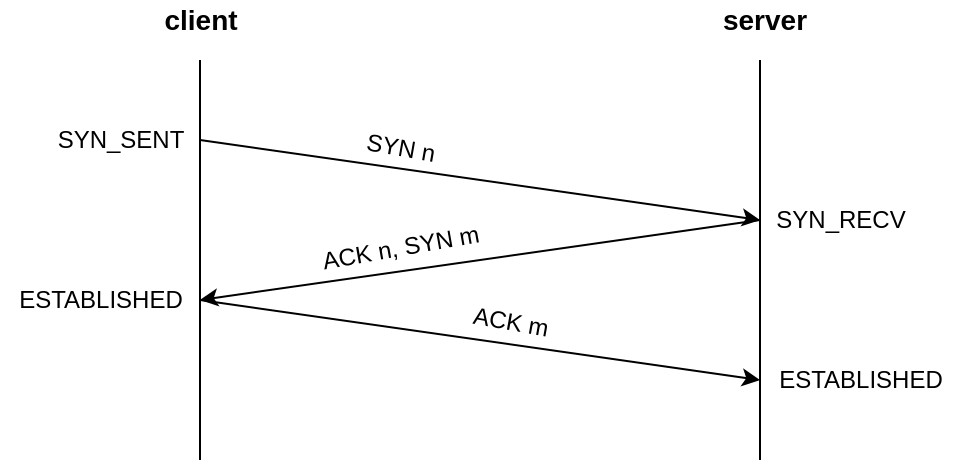 <mxfile>
    <diagram id="6TFNiQwZWxsWlc_UhX6U" name="第 1 页">
        <mxGraphModel dx="1177" dy="790" grid="1" gridSize="10" guides="1" tooltips="1" connect="1" arrows="1" fold="1" page="1" pageScale="1" pageWidth="827" pageHeight="1169" math="0" shadow="0">
            <root>
                <mxCell id="0"/>
                <mxCell id="1" parent="0"/>
                <mxCell id="2" value="" style="endArrow=none;html=1;" edge="1" parent="1">
                    <mxGeometry width="50" height="50" relative="1" as="geometry">
                        <mxPoint x="120" y="320" as="sourcePoint"/>
                        <mxPoint x="120" y="120" as="targetPoint"/>
                    </mxGeometry>
                </mxCell>
                <mxCell id="3" value="" style="endArrow=none;html=1;" edge="1" parent="1">
                    <mxGeometry width="50" height="50" relative="1" as="geometry">
                        <mxPoint x="400" y="320" as="sourcePoint"/>
                        <mxPoint x="400" y="120" as="targetPoint"/>
                    </mxGeometry>
                </mxCell>
                <mxCell id="4" value="" style="endArrow=classic;html=1;" edge="1" parent="1">
                    <mxGeometry width="50" height="50" relative="1" as="geometry">
                        <mxPoint x="120" y="160" as="sourcePoint"/>
                        <mxPoint x="400" y="200" as="targetPoint"/>
                    </mxGeometry>
                </mxCell>
                <mxCell id="5" value="" style="endArrow=classic;html=1;" edge="1" parent="1">
                    <mxGeometry width="50" height="50" relative="1" as="geometry">
                        <mxPoint x="400" y="200" as="sourcePoint"/>
                        <mxPoint x="120" y="240" as="targetPoint"/>
                    </mxGeometry>
                </mxCell>
                <mxCell id="6" value="" style="endArrow=classic;html=1;" edge="1" parent="1">
                    <mxGeometry width="50" height="50" relative="1" as="geometry">
                        <mxPoint x="120" y="240" as="sourcePoint"/>
                        <mxPoint x="400" y="280" as="targetPoint"/>
                    </mxGeometry>
                </mxCell>
                <mxCell id="7" value="SYN_SENT" style="text;html=1;resizable=0;autosize=1;align=center;verticalAlign=middle;points=[];fillColor=none;strokeColor=none;rounded=0;" vertex="1" parent="1">
                    <mxGeometry x="40" y="150" width="80" height="20" as="geometry"/>
                </mxCell>
                <mxCell id="8" value="SYN_RECV" style="text;html=1;resizable=0;autosize=1;align=center;verticalAlign=middle;points=[];fillColor=none;strokeColor=none;rounded=0;" vertex="1" parent="1">
                    <mxGeometry x="400" y="190" width="80" height="20" as="geometry"/>
                </mxCell>
                <mxCell id="9" value="client" style="text;html=1;resizable=0;autosize=1;align=center;verticalAlign=middle;points=[];fillColor=none;strokeColor=none;rounded=0;fontSize=14;fontStyle=1" vertex="1" parent="1">
                    <mxGeometry x="95" y="90" width="50" height="20" as="geometry"/>
                </mxCell>
                <mxCell id="10" value="server" style="text;html=1;resizable=0;autosize=1;align=center;verticalAlign=middle;points=[];fillColor=none;strokeColor=none;rounded=0;fontSize=14;fontStyle=1" vertex="1" parent="1">
                    <mxGeometry x="372" y="90" width="60" height="20" as="geometry"/>
                </mxCell>
                <mxCell id="11" value="ESTABLISHED" style="text;html=1;resizable=0;autosize=1;align=center;verticalAlign=middle;points=[];fillColor=none;strokeColor=none;rounded=0;" vertex="1" parent="1">
                    <mxGeometry x="20" y="230" width="100" height="20" as="geometry"/>
                </mxCell>
                <mxCell id="12" value="ESTABLISHED" style="text;html=1;resizable=0;autosize=1;align=center;verticalAlign=middle;points=[];fillColor=none;strokeColor=none;rounded=0;" vertex="1" parent="1">
                    <mxGeometry x="400" y="270" width="100" height="20" as="geometry"/>
                </mxCell>
                <mxCell id="13" value="SYN n" style="text;html=1;resizable=0;autosize=1;align=center;verticalAlign=middle;points=[];fillColor=none;strokeColor=none;rounded=0;rotation=10;" vertex="1" parent="1">
                    <mxGeometry x="195" y="154" width="50" height="20" as="geometry"/>
                </mxCell>
                <mxCell id="14" value="ACK n, SYN m" style="text;html=1;resizable=0;autosize=1;align=center;verticalAlign=middle;points=[];fillColor=none;strokeColor=none;rounded=0;rotation=-10;" vertex="1" parent="1">
                    <mxGeometry x="175" y="204" width="90" height="20" as="geometry"/>
                </mxCell>
                <mxCell id="15" value="ACK m" style="text;html=1;resizable=0;autosize=1;align=center;verticalAlign=middle;points=[];fillColor=none;strokeColor=none;rounded=0;rotation=10;" vertex="1" parent="1">
                    <mxGeometry x="250" y="241" width="50" height="20" as="geometry"/>
                </mxCell>
            </root>
        </mxGraphModel>
    </diagram>
</mxfile>